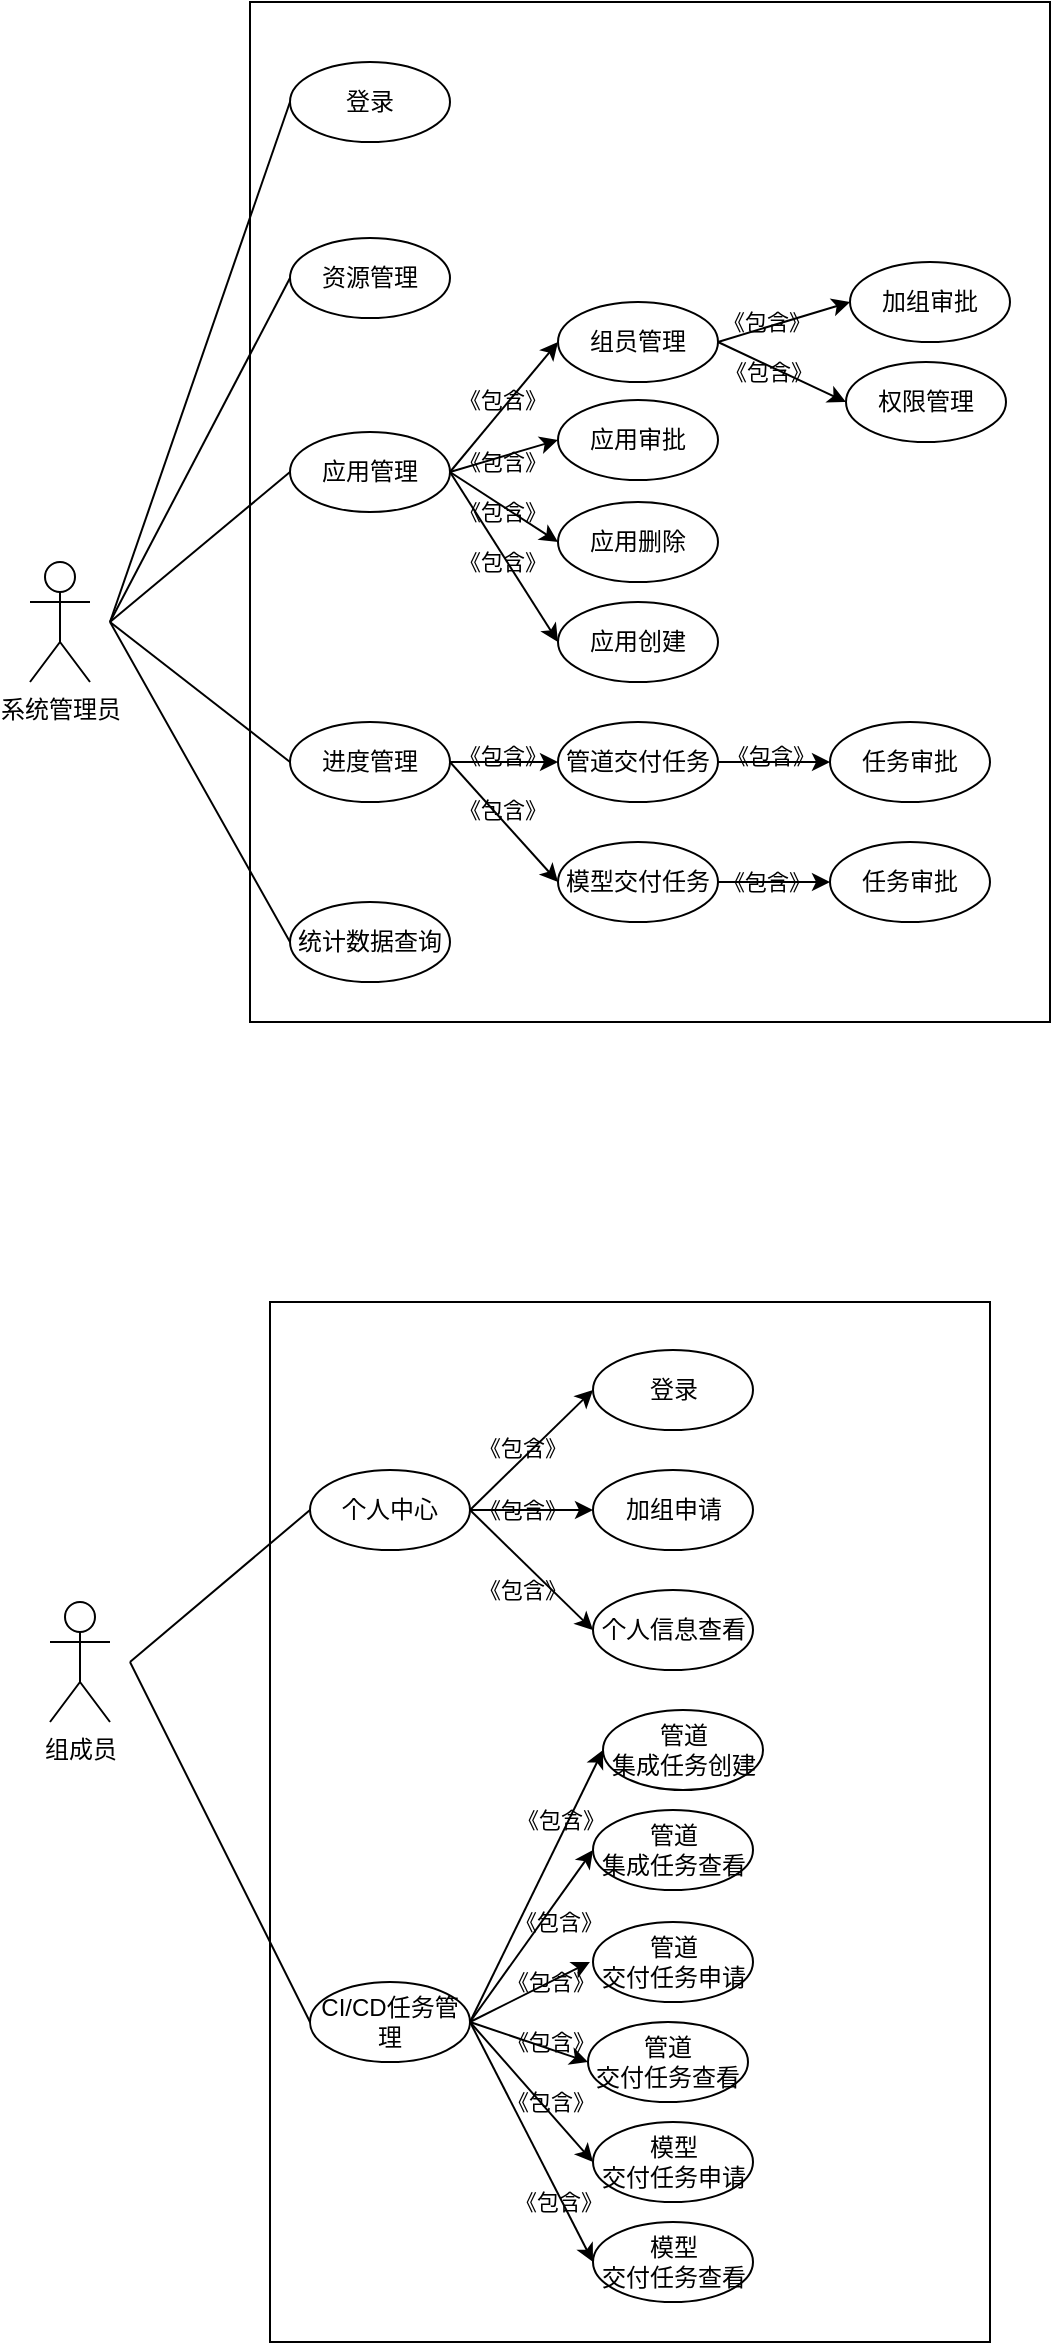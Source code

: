 <mxfile version="14.6.6" type="github">
  <diagram id="6Np3gE4oclcGdoE9a9Ij" name="第 1 页">
    <mxGraphModel dx="782" dy="381" grid="1" gridSize="10" guides="1" tooltips="1" connect="1" arrows="1" fold="1" page="1" pageScale="1" pageWidth="827" pageHeight="1169" math="0" shadow="0">
      <root>
        <mxCell id="0" />
        <mxCell id="1" parent="0" />
        <mxCell id="pZ0CoqFwRD-a4DhV9BjD-2" value="组成员" style="shape=umlActor;verticalLabelPosition=bottom;verticalAlign=top;html=1;outlineConnect=0;labelBackgroundColor=none;" parent="1" vertex="1">
          <mxGeometry x="110" y="880" width="30" height="60" as="geometry" />
        </mxCell>
        <mxCell id="pZ0CoqFwRD-a4DhV9BjD-3" value="" style="whiteSpace=wrap;html=1;labelBackgroundColor=none;" parent="1" vertex="1">
          <mxGeometry x="220" y="730" width="360" height="520" as="geometry" />
        </mxCell>
        <mxCell id="ZZd1yUomxib-cmclvjXK-1" style="rounded=0;orthogonalLoop=1;jettySize=auto;html=1;exitX=1;exitY=0.5;exitDx=0;exitDy=0;entryX=0;entryY=0.5;entryDx=0;entryDy=0;" edge="1" parent="1" source="pZ0CoqFwRD-a4DhV9BjD-4" target="pZ0CoqFwRD-a4DhV9BjD-11">
          <mxGeometry relative="1" as="geometry" />
        </mxCell>
        <mxCell id="pZ0CoqFwRD-a4DhV9BjD-4" value="个人中心" style="ellipse;whiteSpace=wrap;html=1;" parent="1" vertex="1">
          <mxGeometry x="240" y="814" width="80" height="40" as="geometry" />
        </mxCell>
        <mxCell id="pZ0CoqFwRD-a4DhV9BjD-5" value="&lt;span&gt;加组申请&lt;/span&gt;" style="ellipse;whiteSpace=wrap;html=1;" parent="1" vertex="1">
          <mxGeometry x="381.5" y="814" width="80" height="40" as="geometry" />
        </mxCell>
        <mxCell id="pZ0CoqFwRD-a4DhV9BjD-10" value="个人信息查看" style="ellipse;whiteSpace=wrap;html=1;" parent="1" vertex="1">
          <mxGeometry x="381.5" y="874" width="80" height="40" as="geometry" />
        </mxCell>
        <mxCell id="pZ0CoqFwRD-a4DhV9BjD-11" value="登录" style="ellipse;whiteSpace=wrap;html=1;" parent="1" vertex="1">
          <mxGeometry x="381.5" y="754" width="80" height="40" as="geometry" />
        </mxCell>
        <mxCell id="pZ0CoqFwRD-a4DhV9BjD-35" style="rounded=0;orthogonalLoop=1;jettySize=auto;html=1;exitX=1;exitY=0.5;exitDx=0;exitDy=0;entryX=0;entryY=0.5;entryDx=0;entryDy=0;" parent="1" source="pZ0CoqFwRD-a4DhV9BjD-12" target="pZ0CoqFwRD-a4DhV9BjD-34" edge="1">
          <mxGeometry relative="1" as="geometry" />
        </mxCell>
        <mxCell id="ZZd1yUomxib-cmclvjXK-6" value="" style="edgeStyle=none;rounded=0;orthogonalLoop=1;jettySize=auto;html=1;exitX=1;exitY=0.5;exitDx=0;exitDy=0;entryX=0;entryY=0.5;entryDx=0;entryDy=0;" edge="1" parent="1" source="pZ0CoqFwRD-a4DhV9BjD-12" target="ZZd1yUomxib-cmclvjXK-4">
          <mxGeometry relative="1" as="geometry">
            <mxPoint x="310" y="1095" as="sourcePoint" />
          </mxGeometry>
        </mxCell>
        <mxCell id="pZ0CoqFwRD-a4DhV9BjD-12" value="CI/CD任务管理" style="ellipse;whiteSpace=wrap;html=1;" parent="1" vertex="1">
          <mxGeometry x="240" y="1070" width="80" height="40" as="geometry" />
        </mxCell>
        <mxCell id="pZ0CoqFwRD-a4DhV9BjD-13" value="模型&lt;br&gt;交付任务申请" style="ellipse;whiteSpace=wrap;html=1;" parent="1" vertex="1">
          <mxGeometry x="381.5" y="1140" width="80" height="40" as="geometry" />
        </mxCell>
        <mxCell id="pZ0CoqFwRD-a4DhV9BjD-14" value="模型&lt;br&gt;交付任务查看" style="ellipse;whiteSpace=wrap;html=1;" parent="1" vertex="1">
          <mxGeometry x="381.5" y="1190" width="80" height="40" as="geometry" />
        </mxCell>
        <mxCell id="pZ0CoqFwRD-a4DhV9BjD-16" value="" style="endArrow=none;html=1;entryX=0;entryY=0.5;entryDx=0;entryDy=0;" parent="1" target="pZ0CoqFwRD-a4DhV9BjD-4" edge="1">
          <mxGeometry width="50" height="50" relative="1" as="geometry">
            <mxPoint x="150" y="910" as="sourcePoint" />
            <mxPoint x="200" y="860" as="targetPoint" />
          </mxGeometry>
        </mxCell>
        <mxCell id="pZ0CoqFwRD-a4DhV9BjD-17" value="" style="endArrow=none;html=1;entryX=0;entryY=0.5;entryDx=0;entryDy=0;" parent="1" target="pZ0CoqFwRD-a4DhV9BjD-12" edge="1">
          <mxGeometry width="50" height="50" relative="1" as="geometry">
            <mxPoint x="150" y="910" as="sourcePoint" />
            <mxPoint x="200" y="860" as="targetPoint" />
          </mxGeometry>
        </mxCell>
        <mxCell id="pZ0CoqFwRD-a4DhV9BjD-19" value="" style="endArrow=classic;html=1;exitX=1;exitY=0.5;exitDx=0;exitDy=0;entryX=0;entryY=0.5;entryDx=0;entryDy=0;" parent="1" source="pZ0CoqFwRD-a4DhV9BjD-4" target="pZ0CoqFwRD-a4DhV9BjD-5" edge="1">
          <mxGeometry width="50" height="50" relative="1" as="geometry">
            <mxPoint x="320.3" y="830" as="sourcePoint" />
            <mxPoint x="370.3" y="780" as="targetPoint" />
          </mxGeometry>
        </mxCell>
        <mxCell id="pZ0CoqFwRD-a4DhV9BjD-21" value="" style="endArrow=classic;html=1;entryX=0;entryY=0.5;entryDx=0;entryDy=0;exitX=1;exitY=0.5;exitDx=0;exitDy=0;" parent="1" source="pZ0CoqFwRD-a4DhV9BjD-4" target="pZ0CoqFwRD-a4DhV9BjD-10" edge="1">
          <mxGeometry width="50" height="50" relative="1" as="geometry">
            <mxPoint x="295.3" y="964" as="sourcePoint" />
            <mxPoint x="345.3" y="914" as="targetPoint" />
          </mxGeometry>
        </mxCell>
        <mxCell id="pZ0CoqFwRD-a4DhV9BjD-22" value="" style="endArrow=classic;html=1;entryX=0;entryY=0.5;entryDx=0;entryDy=0;exitX=1;exitY=0.5;exitDx=0;exitDy=0;" parent="1" target="pZ0CoqFwRD-a4DhV9BjD-13" edge="1" source="pZ0CoqFwRD-a4DhV9BjD-12">
          <mxGeometry width="50" height="50" relative="1" as="geometry">
            <mxPoint x="320.3" y="980" as="sourcePoint" />
            <mxPoint x="370.3" y="930" as="targetPoint" />
          </mxGeometry>
        </mxCell>
        <mxCell id="pZ0CoqFwRD-a4DhV9BjD-23" value="" style="endArrow=classic;html=1;entryX=0;entryY=0.5;entryDx=0;entryDy=0;exitX=1;exitY=0.5;exitDx=0;exitDy=0;" parent="1" target="pZ0CoqFwRD-a4DhV9BjD-14" edge="1" source="pZ0CoqFwRD-a4DhV9BjD-12">
          <mxGeometry width="50" height="50" relative="1" as="geometry">
            <mxPoint x="320.0" y="980" as="sourcePoint" />
            <mxPoint x="370" y="930" as="targetPoint" />
          </mxGeometry>
        </mxCell>
        <mxCell id="pZ0CoqFwRD-a4DhV9BjD-26" value="《包含》" style="edgeLabel;html=1;align=center;verticalAlign=middle;resizable=0;points=[];labelBackgroundColor=none;" parent="1" vertex="1" connectable="0">
          <mxGeometry x="345.3" y="834" as="geometry" />
        </mxCell>
        <mxCell id="pZ0CoqFwRD-a4DhV9BjD-28" value="《包含》" style="edgeLabel;html=1;align=center;verticalAlign=middle;resizable=0;points=[];labelBackgroundColor=none;" parent="1" vertex="1" connectable="0">
          <mxGeometry x="345.3" y="874" as="geometry" />
        </mxCell>
        <mxCell id="pZ0CoqFwRD-a4DhV9BjD-30" value="《包含》" style="edgeLabel;html=1;align=center;verticalAlign=middle;resizable=0;points=[];labelBackgroundColor=none;" parent="1" vertex="1" connectable="0">
          <mxGeometry x="345.3" y="803" as="geometry" />
        </mxCell>
        <mxCell id="pZ0CoqFwRD-a4DhV9BjD-31" value="《包含》" style="edgeLabel;html=1;align=center;verticalAlign=middle;resizable=0;points=[];labelBackgroundColor=none;" parent="1" vertex="1" connectable="0">
          <mxGeometry x="360" y="1070" as="geometry" />
        </mxCell>
        <mxCell id="pZ0CoqFwRD-a4DhV9BjD-32" value="《包含》" style="edgeLabel;html=1;align=center;verticalAlign=middle;resizable=0;points=[];labelBackgroundColor=none;" parent="1" vertex="1" connectable="0">
          <mxGeometry x="360" y="1100" as="geometry" />
        </mxCell>
        <mxCell id="pZ0CoqFwRD-a4DhV9BjD-34" value="管道&lt;br&gt;集成任务创建" style="ellipse;whiteSpace=wrap;html=1;" parent="1" vertex="1">
          <mxGeometry x="386.5" y="934" width="80" height="40" as="geometry" />
        </mxCell>
        <mxCell id="pZ0CoqFwRD-a4DhV9BjD-36" value="《包含》" style="edgeLabel;html=1;align=center;verticalAlign=middle;resizable=0;points=[];labelBackgroundColor=none;" parent="1" vertex="1" connectable="0">
          <mxGeometry x="365" y="989" as="geometry" />
        </mxCell>
        <mxCell id="pZ0CoqFwRD-a4DhV9BjD-45" value="《包含》" style="edgeLabel;html=1;align=center;verticalAlign=middle;resizable=0;points=[];labelBackgroundColor=none;" parent="1" vertex="1" connectable="0">
          <mxGeometry x="360" y="1130" as="geometry" />
        </mxCell>
        <mxCell id="pZ0CoqFwRD-a4DhV9BjD-48" value="《包含》" style="edgeLabel;html=1;align=center;verticalAlign=middle;resizable=0;points=[];labelBackgroundColor=none;" parent="1" vertex="1" connectable="0">
          <mxGeometry x="364" y="1180" as="geometry" />
        </mxCell>
        <mxCell id="pZ0CoqFwRD-a4DhV9BjD-49" value="系统管理员" style="shape=umlActor;verticalLabelPosition=bottom;verticalAlign=top;html=1;outlineConnect=0;labelBackgroundColor=none;" parent="1" vertex="1">
          <mxGeometry x="100" y="360" width="30" height="60" as="geometry" />
        </mxCell>
        <mxCell id="pZ0CoqFwRD-a4DhV9BjD-50" value="" style="whiteSpace=wrap;html=1;labelBackgroundColor=none;" parent="1" vertex="1">
          <mxGeometry x="210" y="80" width="400" height="510" as="geometry" />
        </mxCell>
        <mxCell id="pZ0CoqFwRD-a4DhV9BjD-95" style="edgeStyle=none;rounded=0;orthogonalLoop=1;jettySize=auto;html=1;exitX=1;exitY=0.5;exitDx=0;exitDy=0;entryX=0;entryY=0.5;entryDx=0;entryDy=0;" parent="1" source="pZ0CoqFwRD-a4DhV9BjD-51" target="pZ0CoqFwRD-a4DhV9BjD-90" edge="1">
          <mxGeometry relative="1" as="geometry" />
        </mxCell>
        <mxCell id="pZ0CoqFwRD-a4DhV9BjD-96" style="edgeStyle=none;rounded=0;orthogonalLoop=1;jettySize=auto;html=1;exitX=1;exitY=0.5;exitDx=0;exitDy=0;entryX=0;entryY=0.5;entryDx=0;entryDy=0;" parent="1" source="pZ0CoqFwRD-a4DhV9BjD-51" target="pZ0CoqFwRD-a4DhV9BjD-91" edge="1">
          <mxGeometry relative="1" as="geometry" />
        </mxCell>
        <mxCell id="pZ0CoqFwRD-a4DhV9BjD-51" value="应用管理" style="ellipse;whiteSpace=wrap;html=1;" parent="1" vertex="1">
          <mxGeometry x="230" y="295" width="80" height="40" as="geometry" />
        </mxCell>
        <mxCell id="pZ0CoqFwRD-a4DhV9BjD-93" style="edgeStyle=none;rounded=0;orthogonalLoop=1;jettySize=auto;html=1;exitX=1;exitY=0.5;exitDx=0;exitDy=0;entryX=0;entryY=0.5;entryDx=0;entryDy=0;" parent="1" source="pZ0CoqFwRD-a4DhV9BjD-52" target="pZ0CoqFwRD-a4DhV9BjD-92" edge="1">
          <mxGeometry relative="1" as="geometry" />
        </mxCell>
        <mxCell id="pZ0CoqFwRD-a4DhV9BjD-52" value="组员管理" style="ellipse;whiteSpace=wrap;html=1;" parent="1" vertex="1">
          <mxGeometry x="364" y="230" width="80" height="40" as="geometry" />
        </mxCell>
        <mxCell id="pZ0CoqFwRD-a4DhV9BjD-53" value="统计数据查询" style="ellipse;whiteSpace=wrap;html=1;" parent="1" vertex="1">
          <mxGeometry x="230" y="530" width="80" height="40" as="geometry" />
        </mxCell>
        <mxCell id="pZ0CoqFwRD-a4DhV9BjD-54" value="加组审批" style="ellipse;whiteSpace=wrap;html=1;" parent="1" vertex="1">
          <mxGeometry x="510" y="210" width="80" height="40" as="geometry" />
        </mxCell>
        <mxCell id="pZ0CoqFwRD-a4DhV9BjD-55" value="应用创建" style="ellipse;whiteSpace=wrap;html=1;" parent="1" vertex="1">
          <mxGeometry x="364" y="380" width="80" height="40" as="geometry" />
        </mxCell>
        <mxCell id="pZ0CoqFwRD-a4DhV9BjD-56" value="登录" style="ellipse;whiteSpace=wrap;html=1;" parent="1" vertex="1">
          <mxGeometry x="230" y="110" width="80" height="40" as="geometry" />
        </mxCell>
        <mxCell id="pZ0CoqFwRD-a4DhV9BjD-58" value="进度管理" style="ellipse;whiteSpace=wrap;html=1;" parent="1" vertex="1">
          <mxGeometry x="230" y="440" width="80" height="40" as="geometry" />
        </mxCell>
        <mxCell id="pZ0CoqFwRD-a4DhV9BjD-59" style="edgeStyle=none;rounded=0;orthogonalLoop=1;jettySize=auto;html=1;exitX=1;exitY=0.5;exitDx=0;exitDy=0;entryX=0;entryY=0.5;entryDx=0;entryDy=0;" parent="1" source="pZ0CoqFwRD-a4DhV9BjD-60" target="pZ0CoqFwRD-a4DhV9BjD-83" edge="1">
          <mxGeometry relative="1" as="geometry" />
        </mxCell>
        <mxCell id="pZ0CoqFwRD-a4DhV9BjD-60" value="管道交付任务" style="ellipse;whiteSpace=wrap;html=1;" parent="1" vertex="1">
          <mxGeometry x="364" y="440" width="80" height="40" as="geometry" />
        </mxCell>
        <mxCell id="pZ0CoqFwRD-a4DhV9BjD-61" style="edgeStyle=none;rounded=0;orthogonalLoop=1;jettySize=auto;html=1;exitX=1;exitY=0.5;exitDx=0;exitDy=0;entryX=0;entryY=0.5;entryDx=0;entryDy=0;" parent="1" source="pZ0CoqFwRD-a4DhV9BjD-62" target="pZ0CoqFwRD-a4DhV9BjD-87" edge="1">
          <mxGeometry relative="1" as="geometry" />
        </mxCell>
        <mxCell id="pZ0CoqFwRD-a4DhV9BjD-62" value="模型交付任务" style="ellipse;whiteSpace=wrap;html=1;" parent="1" vertex="1">
          <mxGeometry x="364" y="500" width="80" height="40" as="geometry" />
        </mxCell>
        <mxCell id="pZ0CoqFwRD-a4DhV9BjD-63" value="" style="endArrow=none;html=1;entryX=0;entryY=0.5;entryDx=0;entryDy=0;" parent="1" target="pZ0CoqFwRD-a4DhV9BjD-56" edge="1">
          <mxGeometry width="50" height="50" relative="1" as="geometry">
            <mxPoint x="140" y="390" as="sourcePoint" />
            <mxPoint x="190" y="340" as="targetPoint" />
          </mxGeometry>
        </mxCell>
        <mxCell id="pZ0CoqFwRD-a4DhV9BjD-64" value="" style="endArrow=none;html=1;entryX=0;entryY=0.5;entryDx=0;entryDy=0;" parent="1" target="pZ0CoqFwRD-a4DhV9BjD-51" edge="1">
          <mxGeometry width="50" height="50" relative="1" as="geometry">
            <mxPoint x="140" y="390" as="sourcePoint" />
            <mxPoint x="190" y="340" as="targetPoint" />
          </mxGeometry>
        </mxCell>
        <mxCell id="pZ0CoqFwRD-a4DhV9BjD-65" value="" style="endArrow=none;html=1;entryX=0;entryY=0.5;entryDx=0;entryDy=0;" parent="1" target="pZ0CoqFwRD-a4DhV9BjD-58" edge="1">
          <mxGeometry width="50" height="50" relative="1" as="geometry">
            <mxPoint x="140" y="390" as="sourcePoint" />
            <mxPoint x="190" y="340" as="targetPoint" />
          </mxGeometry>
        </mxCell>
        <mxCell id="pZ0CoqFwRD-a4DhV9BjD-66" value="" style="endArrow=none;html=1;exitX=0;exitY=0.5;exitDx=0;exitDy=0;" parent="1" source="pZ0CoqFwRD-a4DhV9BjD-53" edge="1">
          <mxGeometry width="50" height="50" relative="1" as="geometry">
            <mxPoint x="90" y="440" as="sourcePoint" />
            <mxPoint x="140" y="390" as="targetPoint" />
          </mxGeometry>
        </mxCell>
        <mxCell id="pZ0CoqFwRD-a4DhV9BjD-67" value="" style="endArrow=classic;html=1;exitX=1;exitY=0.5;exitDx=0;exitDy=0;entryX=0;entryY=0.5;entryDx=0;entryDy=0;" parent="1" source="pZ0CoqFwRD-a4DhV9BjD-51" target="pZ0CoqFwRD-a4DhV9BjD-52" edge="1">
          <mxGeometry width="50" height="50" relative="1" as="geometry">
            <mxPoint x="310.3" y="310" as="sourcePoint" />
            <mxPoint x="360.3" y="260" as="targetPoint" />
          </mxGeometry>
        </mxCell>
        <mxCell id="pZ0CoqFwRD-a4DhV9BjD-68" value="" style="endArrow=classic;html=1;entryX=0;entryY=0.5;entryDx=0;entryDy=0;exitX=1;exitY=0.5;exitDx=0;exitDy=0;" parent="1" source="pZ0CoqFwRD-a4DhV9BjD-51" target="pZ0CoqFwRD-a4DhV9BjD-55" edge="1">
          <mxGeometry width="50" height="50" relative="1" as="geometry">
            <mxPoint x="285.3" y="420" as="sourcePoint" />
            <mxPoint x="335.3" y="370" as="targetPoint" />
          </mxGeometry>
        </mxCell>
        <mxCell id="pZ0CoqFwRD-a4DhV9BjD-69" value="" style="endArrow=classic;html=1;entryX=0;entryY=0.5;entryDx=0;entryDy=0;" parent="1" target="pZ0CoqFwRD-a4DhV9BjD-60" edge="1">
          <mxGeometry width="50" height="50" relative="1" as="geometry">
            <mxPoint x="310.3" y="460" as="sourcePoint" />
            <mxPoint x="360.3" y="410" as="targetPoint" />
          </mxGeometry>
        </mxCell>
        <mxCell id="pZ0CoqFwRD-a4DhV9BjD-70" value="" style="endArrow=classic;html=1;entryX=0;entryY=0.5;entryDx=0;entryDy=0;" parent="1" target="pZ0CoqFwRD-a4DhV9BjD-62" edge="1">
          <mxGeometry width="50" height="50" relative="1" as="geometry">
            <mxPoint x="310" y="460" as="sourcePoint" />
            <mxPoint x="360" y="410" as="targetPoint" />
          </mxGeometry>
        </mxCell>
        <mxCell id="pZ0CoqFwRD-a4DhV9BjD-71" value="" style="endArrow=classic;html=1;entryX=0;entryY=0.5;entryDx=0;entryDy=0;exitX=1;exitY=0.5;exitDx=0;exitDy=0;" parent="1" source="pZ0CoqFwRD-a4DhV9BjD-52" target="pZ0CoqFwRD-a4DhV9BjD-54" edge="1">
          <mxGeometry width="50" height="50" relative="1" as="geometry">
            <mxPoint x="440" y="260" as="sourcePoint" />
            <mxPoint x="490" y="210" as="targetPoint" />
          </mxGeometry>
        </mxCell>
        <mxCell id="pZ0CoqFwRD-a4DhV9BjD-72" value="《包含》" style="edgeLabel;html=1;align=center;verticalAlign=middle;resizable=0;points=[];labelBackgroundColor=none;" parent="1" vertex="1" connectable="0">
          <mxGeometry x="335.3" y="279" as="geometry" />
        </mxCell>
        <mxCell id="pZ0CoqFwRD-a4DhV9BjD-73" value="《包含》" style="edgeLabel;html=1;align=center;verticalAlign=middle;resizable=0;points=[];labelBackgroundColor=none;" parent="1" vertex="1" connectable="0">
          <mxGeometry x="335.3" y="360" as="geometry" />
        </mxCell>
        <mxCell id="pZ0CoqFwRD-a4DhV9BjD-74" value="《包含》" style="edgeLabel;html=1;align=center;verticalAlign=middle;resizable=0;points=[];labelBackgroundColor=none;" parent="1" vertex="1" connectable="0">
          <mxGeometry x="468" y="240" as="geometry" />
        </mxCell>
        <mxCell id="pZ0CoqFwRD-a4DhV9BjD-75" value="《包含》" style="edgeLabel;html=1;align=center;verticalAlign=middle;resizable=0;points=[];labelBackgroundColor=none;" parent="1" vertex="1" connectable="0">
          <mxGeometry x="335.3" y="457" as="geometry" />
        </mxCell>
        <mxCell id="pZ0CoqFwRD-a4DhV9BjD-76" value="《包含》" style="edgeLabel;html=1;align=center;verticalAlign=middle;resizable=0;points=[];labelBackgroundColor=none;" parent="1" vertex="1" connectable="0">
          <mxGeometry x="335.3" y="484" as="geometry" />
        </mxCell>
        <mxCell id="pZ0CoqFwRD-a4DhV9BjD-83" value="任务审批" style="ellipse;whiteSpace=wrap;html=1;" parent="1" vertex="1">
          <mxGeometry x="500" y="440" width="80" height="40" as="geometry" />
        </mxCell>
        <mxCell id="pZ0CoqFwRD-a4DhV9BjD-86" value="《包含》" style="edgeLabel;html=1;align=center;verticalAlign=middle;resizable=0;points=[];labelBackgroundColor=none;" parent="1" vertex="1" connectable="0">
          <mxGeometry x="470" y="457" as="geometry" />
        </mxCell>
        <mxCell id="pZ0CoqFwRD-a4DhV9BjD-87" value="任务审批" style="ellipse;whiteSpace=wrap;html=1;" parent="1" vertex="1">
          <mxGeometry x="500" y="500" width="80" height="40" as="geometry" />
        </mxCell>
        <mxCell id="pZ0CoqFwRD-a4DhV9BjD-88" value="《包含》" style="edgeLabel;html=1;align=center;verticalAlign=middle;resizable=0;points=[];labelBackgroundColor=none;" parent="1" vertex="1" connectable="0">
          <mxGeometry x="468" y="520" as="geometry" />
        </mxCell>
        <mxCell id="pZ0CoqFwRD-a4DhV9BjD-90" value="应用审批" style="ellipse;whiteSpace=wrap;html=1;" parent="1" vertex="1">
          <mxGeometry x="364" y="279" width="80" height="40" as="geometry" />
        </mxCell>
        <mxCell id="pZ0CoqFwRD-a4DhV9BjD-91" value="应用删除" style="ellipse;whiteSpace=wrap;html=1;" parent="1" vertex="1">
          <mxGeometry x="364" y="330" width="80" height="40" as="geometry" />
        </mxCell>
        <mxCell id="pZ0CoqFwRD-a4DhV9BjD-92" value="权限管理" style="ellipse;whiteSpace=wrap;html=1;" parent="1" vertex="1">
          <mxGeometry x="508" y="260" width="80" height="40" as="geometry" />
        </mxCell>
        <mxCell id="pZ0CoqFwRD-a4DhV9BjD-94" value="《包含》" style="edgeLabel;html=1;align=center;verticalAlign=middle;resizable=0;points=[];labelBackgroundColor=none;" parent="1" vertex="1" connectable="0">
          <mxGeometry x="469" y="265" as="geometry" />
        </mxCell>
        <mxCell id="pZ0CoqFwRD-a4DhV9BjD-97" value="《包含》" style="edgeLabel;html=1;align=center;verticalAlign=middle;resizable=0;points=[];labelBackgroundColor=none;" parent="1" vertex="1" connectable="0">
          <mxGeometry x="335.3" y="310" as="geometry" />
        </mxCell>
        <mxCell id="pZ0CoqFwRD-a4DhV9BjD-98" value="《包含》" style="edgeLabel;html=1;align=center;verticalAlign=middle;resizable=0;points=[];labelBackgroundColor=none;" parent="1" vertex="1" connectable="0">
          <mxGeometry x="335.3" y="335" as="geometry" />
        </mxCell>
        <mxCell id="pZ0CoqFwRD-a4DhV9BjD-99" value="资源管理" style="ellipse;whiteSpace=wrap;html=1;" parent="1" vertex="1">
          <mxGeometry x="230" y="198" width="80" height="40" as="geometry" />
        </mxCell>
        <mxCell id="pZ0CoqFwRD-a4DhV9BjD-100" value="" style="endArrow=none;html=1;entryX=0;entryY=0.5;entryDx=0;entryDy=0;" parent="1" target="pZ0CoqFwRD-a4DhV9BjD-99" edge="1">
          <mxGeometry width="50" height="50" relative="1" as="geometry">
            <mxPoint x="140" y="390" as="sourcePoint" />
            <mxPoint x="190" y="340" as="targetPoint" />
          </mxGeometry>
        </mxCell>
        <mxCell id="ZZd1yUomxib-cmclvjXK-2" value="管道&lt;br&gt;集成任务查看&lt;span style=&quot;color: rgba(0 , 0 , 0 , 0) ; font-family: monospace ; font-size: 0px&quot;&gt;%3CmxGraphModel%3E%3Croot%3E%3CmxCell%20id%3D%220%22%2F%3E%3CmxCell%20id%3D%221%22%20parent%3D%220%22%2F%3E%3CmxCell%20id%3D%222%22%20value%3D%22%E7%AE%A1%E9%81%93%E4%BA%A4%E4%BB%98%E4%BB%BB%E5%8A%A1%22%20style%3D%22ellipse%3BwhiteSpace%3Dwrap%3Bhtml%3D1%3B%22%20vertex%3D%221%22%20parent%3D%221%22%3E%3CmxGeometry%20x%3D%22374%22%20y%3D%221080%22%20width%3D%2280%22%20height%3D%2240%22%20as%3D%22geometry%22%2F%3E%3C%2FmxCell%3E%3C%2Froot%3E%3C%2FmxGraphModel%3E&lt;/span&gt;" style="ellipse;whiteSpace=wrap;html=1;" vertex="1" parent="1">
          <mxGeometry x="381.5" y="984" width="80" height="40" as="geometry" />
        </mxCell>
        <mxCell id="ZZd1yUomxib-cmclvjXK-3" value="管道&lt;br&gt;交付任务申请&lt;span style=&quot;color: rgba(0 , 0 , 0 , 0) ; font-family: monospace ; font-size: 0px&quot;&gt;%3CmxGraphModel%3E%3Croot%3E%3CmxCell%20id%3D%220%22%2F%3E%3CmxCell%20id%3D%221%22%20parent%3D%220%22%2F%3E%3CmxCell%20id%3D%222%22%20value%3D%22%E7%AE%A1%E9%81%93%E4%BA%A4%E4%BB%98%E4%BB%BB%E5%8A%A1%22%20style%3D%22ellipse%3BwhiteSpace%3Dwrap%3Bhtml%3D1%3B%22%20vertex%3D%221%22%20parent%3D%221%22%3E%3CmxGeometry%20x%3D%22374%22%20y%3D%221080%22%20width%3D%2280%22%20height%3D%2240%22%20as%3D%22geometry%22%2F%3E%3C%2FmxCell%3E%3C%2Froot%3E%3C%2FmxGraphModel%3E&lt;/span&gt;" style="ellipse;whiteSpace=wrap;html=1;" vertex="1" parent="1">
          <mxGeometry x="381.5" y="1040" width="80" height="40" as="geometry" />
        </mxCell>
        <mxCell id="ZZd1yUomxib-cmclvjXK-4" value="管道&lt;br&gt;交付任务查看&lt;span style=&quot;color: rgba(0 , 0 , 0 , 0) ; font-family: monospace ; font-size: 0px&quot;&gt;%3CmxGraphModel%3E%3Croot%3E%3CmxCell%20id%3D%220%22%2F%3E%3CmxCell%20id%3D%221%22%20parent%3D%220%22%2F%3E%3CmxCell%20id%3D%222%22%20value%3D%22%E7%AE%A1%E9%81%93%E4%BA%A4%E4%BB%98%E4%BB%BB%E5%8A%A1%22%20style%3D%22ellipse%3BwhiteSpace%3Dwrap%3Bhtml%3D1%3B%22%20vertex%3D%221%22%20parent%3D%221%22%3E%3CmxGeometry%20x%3D%22374%22%20y%3D%221080%22%20width%3D%2280%22%20height%3D%2240%22%20as%3D%22geometry%22%2F%3E%3C%2FmxCell%3E%3C%2Froot%3E%3C%2FmxGraphModel%3E&lt;/span&gt;" style="ellipse;whiteSpace=wrap;html=1;" vertex="1" parent="1">
          <mxGeometry x="379" y="1090" width="80" height="40" as="geometry" />
        </mxCell>
        <mxCell id="ZZd1yUomxib-cmclvjXK-9" value="" style="endArrow=classic;html=1;exitX=1;exitY=0.5;exitDx=0;exitDy=0;" edge="1" parent="1" source="pZ0CoqFwRD-a4DhV9BjD-12">
          <mxGeometry width="50" height="50" relative="1" as="geometry">
            <mxPoint x="380" y="1100" as="sourcePoint" />
            <mxPoint x="380" y="1060" as="targetPoint" />
          </mxGeometry>
        </mxCell>
        <mxCell id="ZZd1yUomxib-cmclvjXK-10" value="" style="endArrow=classic;html=1;exitX=1;exitY=0.5;exitDx=0;exitDy=0;entryX=0;entryY=0.5;entryDx=0;entryDy=0;" edge="1" parent="1" source="pZ0CoqFwRD-a4DhV9BjD-12" target="ZZd1yUomxib-cmclvjXK-2">
          <mxGeometry width="50" height="50" relative="1" as="geometry">
            <mxPoint x="380" y="1100" as="sourcePoint" />
            <mxPoint x="430" y="1050" as="targetPoint" />
          </mxGeometry>
        </mxCell>
        <mxCell id="ZZd1yUomxib-cmclvjXK-11" value="《包含》" style="edgeLabel;html=1;align=center;verticalAlign=middle;resizable=0;points=[];labelBackgroundColor=none;" vertex="1" connectable="0" parent="1">
          <mxGeometry x="364" y="1040" as="geometry" />
        </mxCell>
      </root>
    </mxGraphModel>
  </diagram>
</mxfile>
